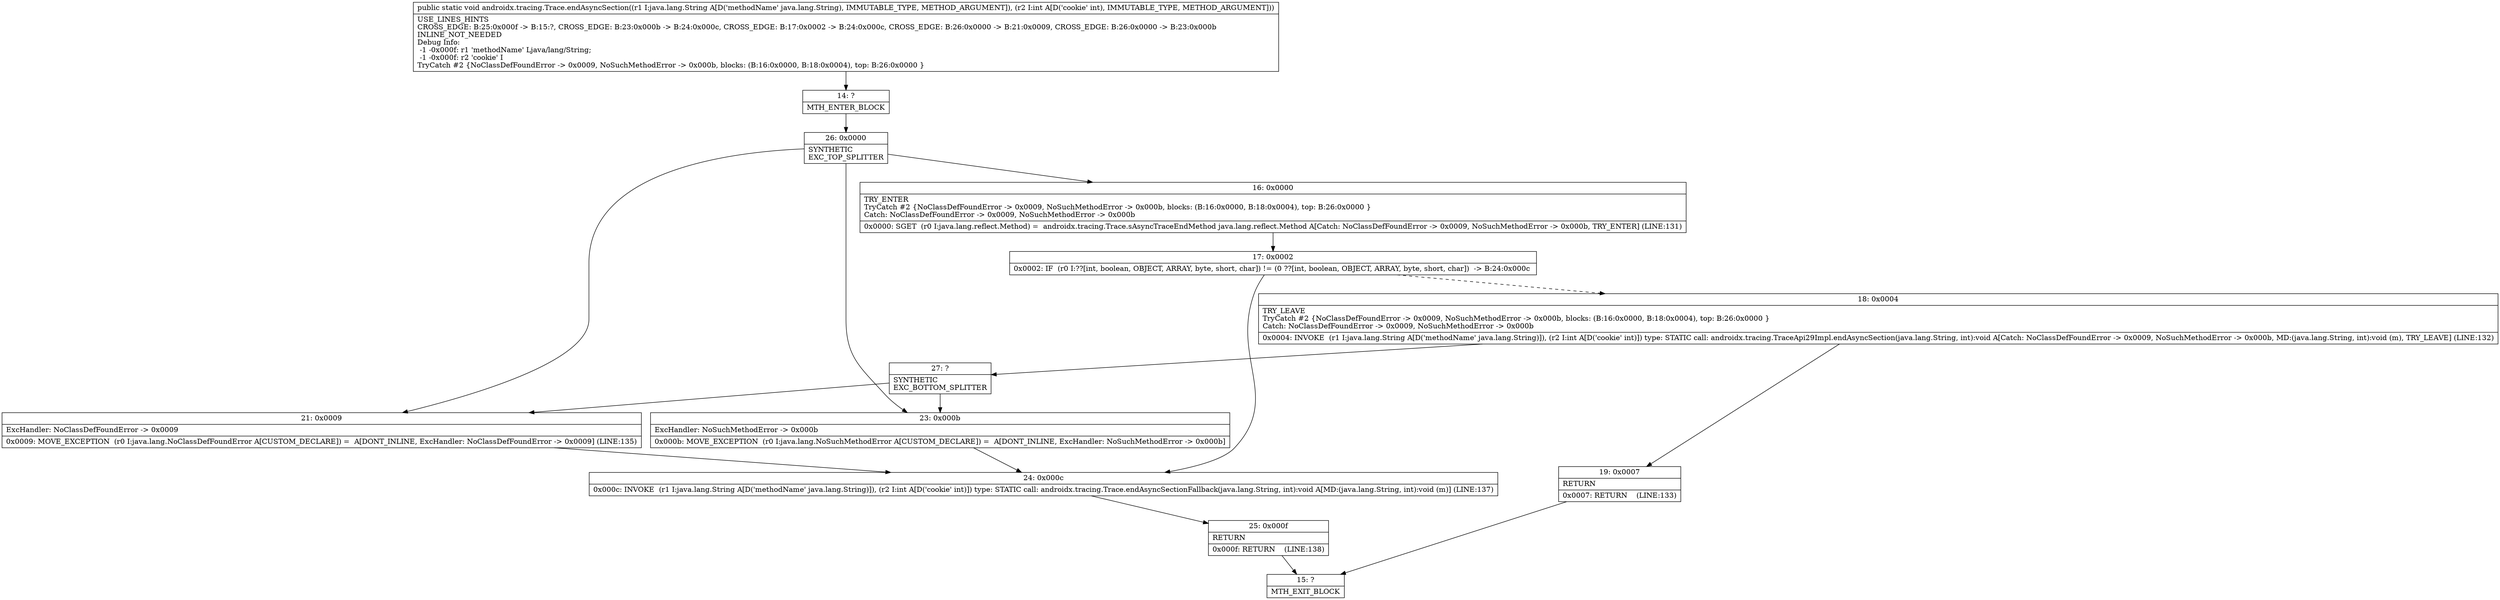 digraph "CFG forandroidx.tracing.Trace.endAsyncSection(Ljava\/lang\/String;I)V" {
Node_14 [shape=record,label="{14\:\ ?|MTH_ENTER_BLOCK\l}"];
Node_26 [shape=record,label="{26\:\ 0x0000|SYNTHETIC\lEXC_TOP_SPLITTER\l}"];
Node_16 [shape=record,label="{16\:\ 0x0000|TRY_ENTER\lTryCatch #2 \{NoClassDefFoundError \-\> 0x0009, NoSuchMethodError \-\> 0x000b, blocks: (B:16:0x0000, B:18:0x0004), top: B:26:0x0000 \}\lCatch: NoClassDefFoundError \-\> 0x0009, NoSuchMethodError \-\> 0x000b\l|0x0000: SGET  (r0 I:java.lang.reflect.Method) =  androidx.tracing.Trace.sAsyncTraceEndMethod java.lang.reflect.Method A[Catch: NoClassDefFoundError \-\> 0x0009, NoSuchMethodError \-\> 0x000b, TRY_ENTER] (LINE:131)\l}"];
Node_17 [shape=record,label="{17\:\ 0x0002|0x0002: IF  (r0 I:??[int, boolean, OBJECT, ARRAY, byte, short, char]) != (0 ??[int, boolean, OBJECT, ARRAY, byte, short, char])  \-\> B:24:0x000c \l}"];
Node_18 [shape=record,label="{18\:\ 0x0004|TRY_LEAVE\lTryCatch #2 \{NoClassDefFoundError \-\> 0x0009, NoSuchMethodError \-\> 0x000b, blocks: (B:16:0x0000, B:18:0x0004), top: B:26:0x0000 \}\lCatch: NoClassDefFoundError \-\> 0x0009, NoSuchMethodError \-\> 0x000b\l|0x0004: INVOKE  (r1 I:java.lang.String A[D('methodName' java.lang.String)]), (r2 I:int A[D('cookie' int)]) type: STATIC call: androidx.tracing.TraceApi29Impl.endAsyncSection(java.lang.String, int):void A[Catch: NoClassDefFoundError \-\> 0x0009, NoSuchMethodError \-\> 0x000b, MD:(java.lang.String, int):void (m), TRY_LEAVE] (LINE:132)\l}"];
Node_19 [shape=record,label="{19\:\ 0x0007|RETURN\l|0x0007: RETURN    (LINE:133)\l}"];
Node_15 [shape=record,label="{15\:\ ?|MTH_EXIT_BLOCK\l}"];
Node_27 [shape=record,label="{27\:\ ?|SYNTHETIC\lEXC_BOTTOM_SPLITTER\l}"];
Node_24 [shape=record,label="{24\:\ 0x000c|0x000c: INVOKE  (r1 I:java.lang.String A[D('methodName' java.lang.String)]), (r2 I:int A[D('cookie' int)]) type: STATIC call: androidx.tracing.Trace.endAsyncSectionFallback(java.lang.String, int):void A[MD:(java.lang.String, int):void (m)] (LINE:137)\l}"];
Node_25 [shape=record,label="{25\:\ 0x000f|RETURN\l|0x000f: RETURN    (LINE:138)\l}"];
Node_21 [shape=record,label="{21\:\ 0x0009|ExcHandler: NoClassDefFoundError \-\> 0x0009\l|0x0009: MOVE_EXCEPTION  (r0 I:java.lang.NoClassDefFoundError A[CUSTOM_DECLARE]) =  A[DONT_INLINE, ExcHandler: NoClassDefFoundError \-\> 0x0009] (LINE:135)\l}"];
Node_23 [shape=record,label="{23\:\ 0x000b|ExcHandler: NoSuchMethodError \-\> 0x000b\l|0x000b: MOVE_EXCEPTION  (r0 I:java.lang.NoSuchMethodError A[CUSTOM_DECLARE]) =  A[DONT_INLINE, ExcHandler: NoSuchMethodError \-\> 0x000b]\l}"];
MethodNode[shape=record,label="{public static void androidx.tracing.Trace.endAsyncSection((r1 I:java.lang.String A[D('methodName' java.lang.String), IMMUTABLE_TYPE, METHOD_ARGUMENT]), (r2 I:int A[D('cookie' int), IMMUTABLE_TYPE, METHOD_ARGUMENT]))  | USE_LINES_HINTS\lCROSS_EDGE: B:25:0x000f \-\> B:15:?, CROSS_EDGE: B:23:0x000b \-\> B:24:0x000c, CROSS_EDGE: B:17:0x0002 \-\> B:24:0x000c, CROSS_EDGE: B:26:0x0000 \-\> B:21:0x0009, CROSS_EDGE: B:26:0x0000 \-\> B:23:0x000b\lINLINE_NOT_NEEDED\lDebug Info:\l  \-1 \-0x000f: r1 'methodName' Ljava\/lang\/String;\l  \-1 \-0x000f: r2 'cookie' I\lTryCatch #2 \{NoClassDefFoundError \-\> 0x0009, NoSuchMethodError \-\> 0x000b, blocks: (B:16:0x0000, B:18:0x0004), top: B:26:0x0000 \}\l}"];
MethodNode -> Node_14;Node_14 -> Node_26;
Node_26 -> Node_16;
Node_26 -> Node_21;
Node_26 -> Node_23;
Node_16 -> Node_17;
Node_17 -> Node_18[style=dashed];
Node_17 -> Node_24;
Node_18 -> Node_19;
Node_18 -> Node_27;
Node_19 -> Node_15;
Node_27 -> Node_21;
Node_27 -> Node_23;
Node_24 -> Node_25;
Node_25 -> Node_15;
Node_21 -> Node_24;
Node_23 -> Node_24;
}

